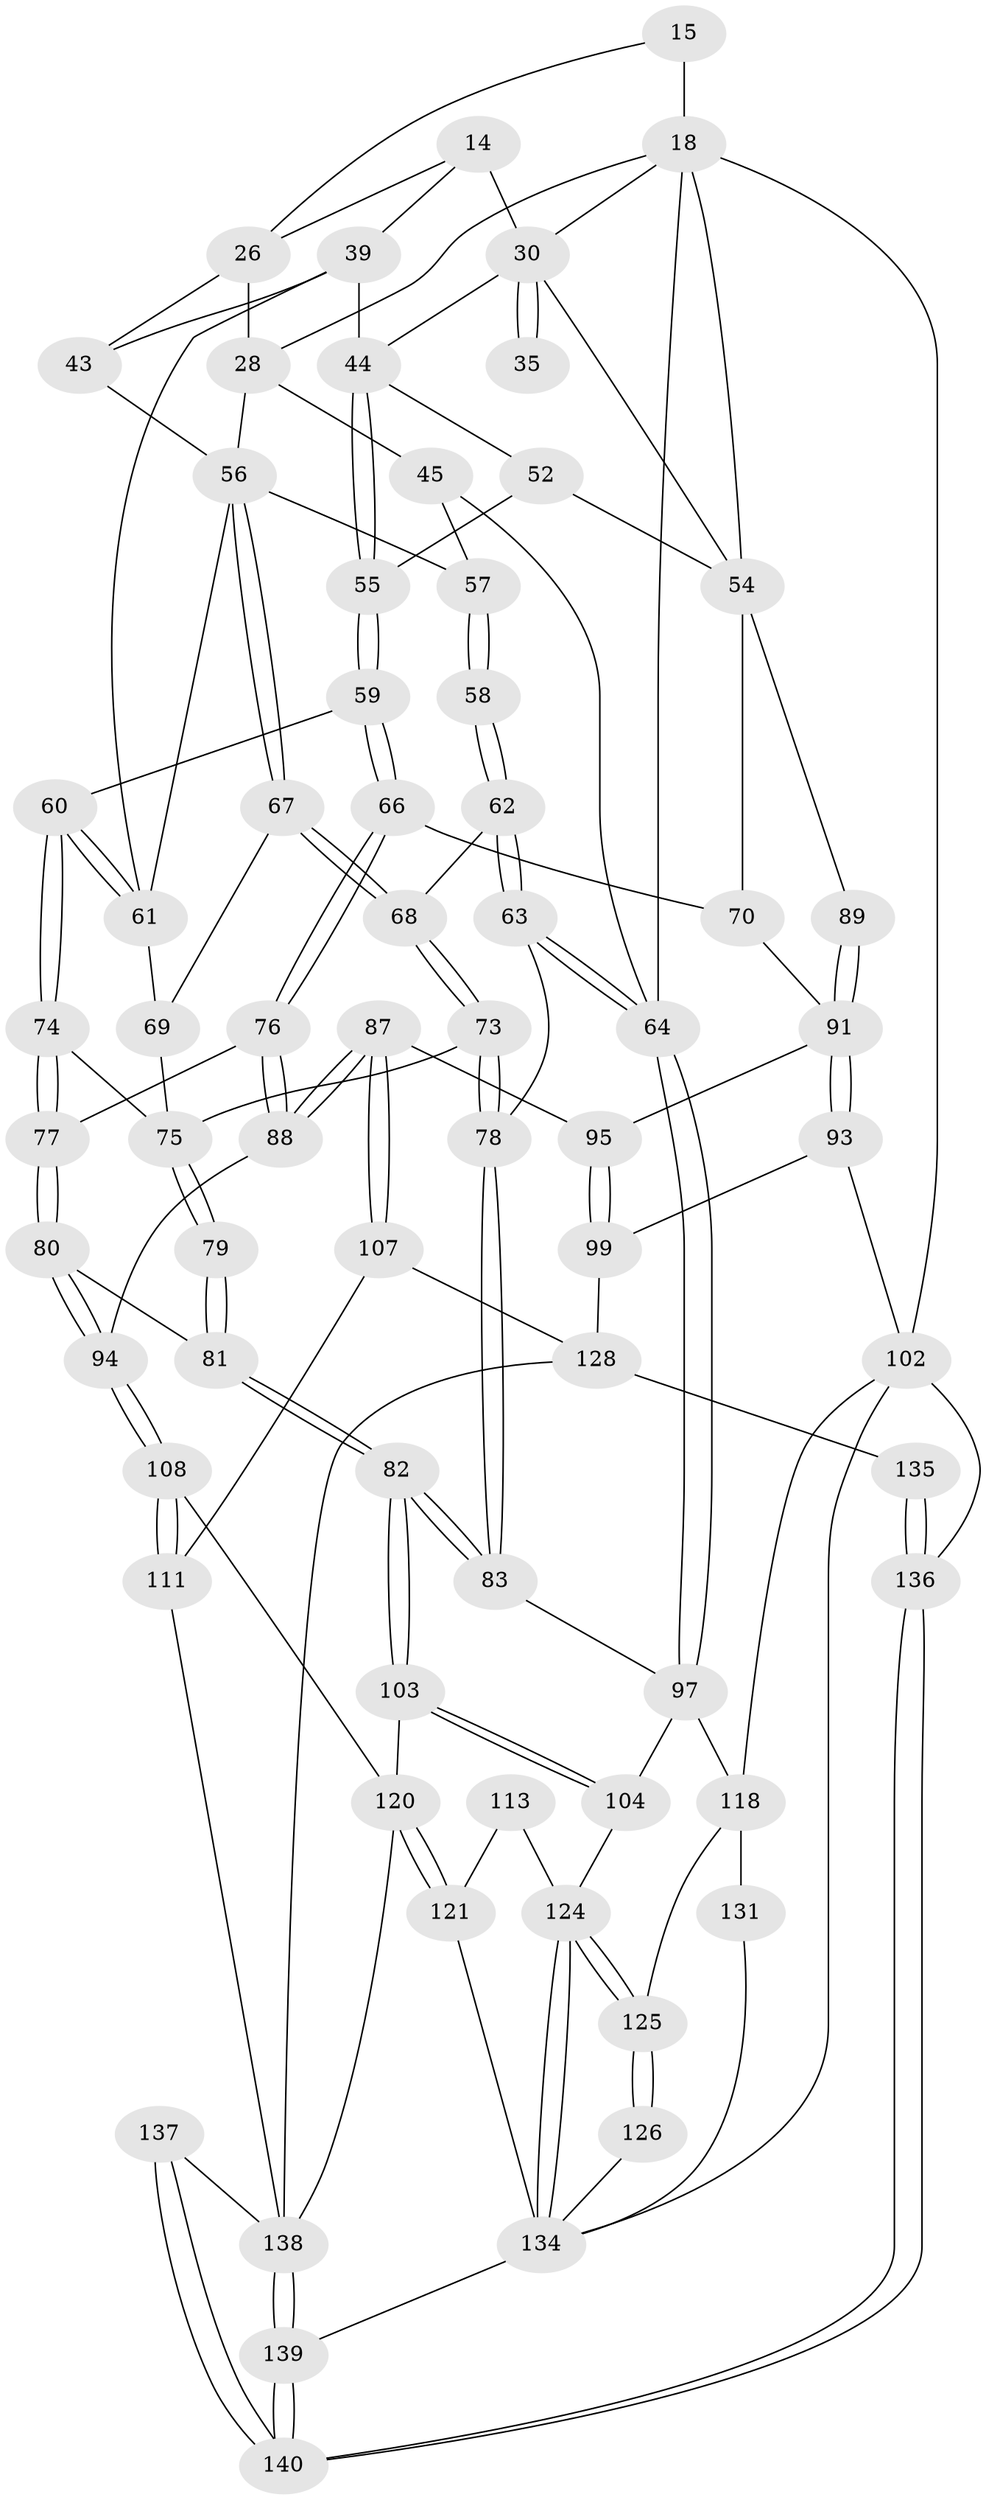 // original degree distribution, {3: 0.02857142857142857, 4: 0.22857142857142856, 6: 0.24285714285714285, 5: 0.5}
// Generated by graph-tools (version 1.1) at 2025/00/03/09/25 05:00:05]
// undirected, 70 vertices, 157 edges
graph export_dot {
graph [start="1"]
  node [color=gray90,style=filled];
  14 [pos="+0.463671536592147+0",super="+8"];
  15 [pos="+0.14362574433551892+0.07158620938012758",super="+11"];
  18 [pos="+0.07897357207888774+0.12707049808105597",super="+17+16+6+5"];
  26 [pos="+0.26195505514792455+0.16251200103637117",super="+10+9"];
  28 [pos="+0.1881568149549756+0.17674569860035796",super="+27"];
  30 [pos="+0.7881481975370157+0.09983884494174035",super="+29+12+21"];
  35 [pos="+0.779387642995854+0.06218804087058136"];
  39 [pos="+0.5270684438967914+0.2882638740240566",super="+23+19"];
  43 [pos="+0.40471692249299424+0.1847841735970203",super="+20"];
  44 [pos="+0.548019403918991+0.28881185959425376",super="+38"];
  45 [pos="+0.0703002193997024+0.3000678246174345",super="+36"];
  52 [pos="+0.7174203296527404+0.2807496701020156",super="+37"];
  54 [pos="+1+0.2923959954886414",super="+50+51+34"];
  55 [pos="+0.592629198242928+0.3294991098396938"];
  56 [pos="+0.3380548859531328+0.34396901589609125",super="+42+47"];
  57 [pos="+0.2610974257584559+0.276647553624576",super="+49"];
  58 [pos="+0.19834483711847023+0.3660061341613564"];
  59 [pos="+0.6294853763335514+0.4156463117195704"];
  60 [pos="+0.47473354023925296+0.41884096574965013"];
  61 [pos="+0.46686426022506244+0.39871881474043225",super="+40"];
  62 [pos="+0.20679347296376138+0.4168881486109861"];
  63 [pos="+0.051721137556107445+0.5105056361199451"];
  64 [pos="+0+0.5183430138701572",super="+46+25+24"];
  66 [pos="+0.6809907230165922+0.4742584045590126"];
  67 [pos="+0.32299329055653264+0.39097929902778766"];
  68 [pos="+0.24875544283031856+0.43336833515616385"];
  69 [pos="+0.3602597491077417+0.4304094480941578"];
  70 [pos="+0.8285154970312358+0.4730382559945699",super="+65"];
  73 [pos="+0.2595305938234136+0.4634578630650392"];
  74 [pos="+0.4735497656774109+0.463840617811364"];
  75 [pos="+0.4238979796950919+0.48243687721615847",super="+71+72"];
  76 [pos="+0.6761559575287351+0.48290116920350096"];
  77 [pos="+0.5104901261114344+0.5138325392674059"];
  78 [pos="+0.2386692570797621+0.6006753427572349"];
  79 [pos="+0.3621764533317777+0.5905310822039893"];
  80 [pos="+0.4676842309542239+0.6507083312954162"];
  81 [pos="+0.35885860220563925+0.6372327958423205"];
  82 [pos="+0.3304244473983113+0.6495398857025936"];
  83 [pos="+0.24388290884317443+0.6073463689814023"];
  87 [pos="+0.7597211552323225+0.7229799775637243"];
  88 [pos="+0.6699149497773592+0.5962754906218005"];
  89 [pos="+1+0.47127530087854824",super="+53"];
  91 [pos="+1+0.5507912408915001",super="+90+85+84"];
  93 [pos="+1+0.7823382744637771"];
  94 [pos="+0.49049560702481054+0.6688742877686976"];
  95 [pos="+0.9227401871749649+0.6468602819186442",super="+86"];
  97 [pos="+0+0.5813488682931763",super="+96"];
  99 [pos="+0.9650688565062316+0.7647866160758455",super="+98"];
  102 [pos="+0+1",super="+92"];
  103 [pos="+0.32129609042925406+0.6812817795843532"];
  104 [pos="+0.1744035101130834+0.7803732774983271"];
  107 [pos="+0.7592489751250799+0.7293210906285139"];
  108 [pos="+0.5218962898621646+0.7582777866213757"];
  111 [pos="+0.636111876796844+0.8001144662138303"];
  113 [pos="+0.2585194721032372+0.8439524616752858"];
  118 [pos="+0.005401802228135105+0.8000914323355275",super="+100+101"];
  120 [pos="+0.424003068455515+0.935806276288282",super="+109+110"];
  121 [pos="+0.4153211862835748+0.9429161447486014",super="+112"];
  124 [pos="+0.1790097346190669+1",super="+119"];
  125 [pos="+0.12116767346115223+0.9346055746140519",super="+116+117"];
  126 [pos="+0.06277883556633315+0.9046271978264014"];
  128 [pos="+0.801608208715685+0.9169664036564735",super="+127"];
  131 [pos="+0.02372804495524988+0.9248821537125252"];
  134 [pos="+0.1930705056796647+1",super="+130+133"];
  135 [pos="+0.9528454294792811+0.9449635655211509"];
  136 [pos="+1+1"];
  137 [pos="+0.7460377798708039+1"];
  138 [pos="+0.5803782307640036+0.9452231897851304",super="+129"];
  139 [pos="+0.5072516940587054+1"];
  140 [pos="+0.7662631123139875+1"];
  14 -- 30 [weight=2];
  14 -- 26;
  14 -- 39;
  15 -- 18 [weight=2];
  15 -- 26;
  18 -- 64 [weight=2];
  18 -- 28;
  18 -- 102 [weight=2];
  18 -- 30;
  18 -- 54;
  26 -- 43 [weight=2];
  26 -- 28;
  28 -- 45;
  28 -- 56;
  30 -- 35 [weight=3];
  30 -- 35;
  30 -- 44;
  30 -- 54;
  39 -- 44 [weight=2];
  39 -- 61;
  39 -- 43;
  43 -- 56;
  44 -- 55;
  44 -- 55;
  44 -- 52;
  45 -- 64 [weight=2];
  45 -- 57;
  52 -- 55;
  52 -- 54 [weight=2];
  54 -- 70 [weight=2];
  54 -- 89 [weight=2];
  55 -- 59;
  55 -- 59;
  56 -- 57 [weight=2];
  56 -- 67;
  56 -- 67;
  56 -- 61;
  57 -- 58 [weight=2];
  57 -- 58;
  58 -- 62;
  58 -- 62;
  59 -- 60;
  59 -- 66;
  59 -- 66;
  60 -- 61;
  60 -- 61;
  60 -- 74;
  60 -- 74;
  61 -- 69;
  62 -- 63;
  62 -- 63;
  62 -- 68;
  63 -- 64;
  63 -- 64;
  63 -- 78;
  64 -- 97;
  64 -- 97;
  66 -- 76;
  66 -- 76;
  66 -- 70;
  67 -- 68;
  67 -- 68;
  67 -- 69;
  68 -- 73;
  68 -- 73;
  69 -- 75;
  70 -- 91;
  73 -- 78;
  73 -- 78;
  73 -- 75;
  74 -- 75;
  74 -- 77;
  74 -- 77;
  75 -- 79 [weight=2];
  75 -- 79;
  76 -- 77;
  76 -- 88;
  76 -- 88;
  77 -- 80;
  77 -- 80;
  78 -- 83;
  78 -- 83;
  79 -- 81;
  79 -- 81;
  80 -- 81;
  80 -- 94;
  80 -- 94;
  81 -- 82;
  81 -- 82;
  82 -- 83;
  82 -- 83;
  82 -- 103;
  82 -- 103;
  83 -- 97;
  87 -- 88;
  87 -- 88;
  87 -- 107;
  87 -- 107;
  87 -- 95;
  88 -- 94;
  89 -- 91 [weight=2];
  89 -- 91;
  91 -- 93;
  91 -- 93;
  91 -- 95 [weight=2];
  93 -- 102;
  93 -- 99;
  94 -- 108;
  94 -- 108;
  95 -- 99;
  95 -- 99;
  97 -- 104;
  97 -- 118;
  99 -- 128 [weight=2];
  102 -- 136;
  102 -- 118;
  102 -- 134;
  103 -- 104;
  103 -- 104;
  103 -- 120;
  104 -- 124;
  107 -- 111;
  107 -- 128;
  108 -- 111;
  108 -- 111;
  108 -- 120;
  111 -- 138;
  113 -- 121;
  113 -- 124 [weight=2];
  118 -- 131 [weight=2];
  118 -- 125;
  120 -- 121 [weight=2];
  120 -- 121;
  120 -- 138;
  121 -- 134;
  124 -- 125 [weight=2];
  124 -- 125;
  124 -- 134;
  124 -- 134;
  125 -- 126 [weight=2];
  125 -- 126;
  126 -- 134;
  128 -- 135 [weight=2];
  128 -- 138;
  131 -- 134;
  134 -- 139;
  135 -- 136;
  135 -- 136;
  136 -- 140;
  136 -- 140;
  137 -- 138 [weight=2];
  137 -- 140;
  137 -- 140;
  138 -- 139;
  138 -- 139;
  139 -- 140;
  139 -- 140;
}
